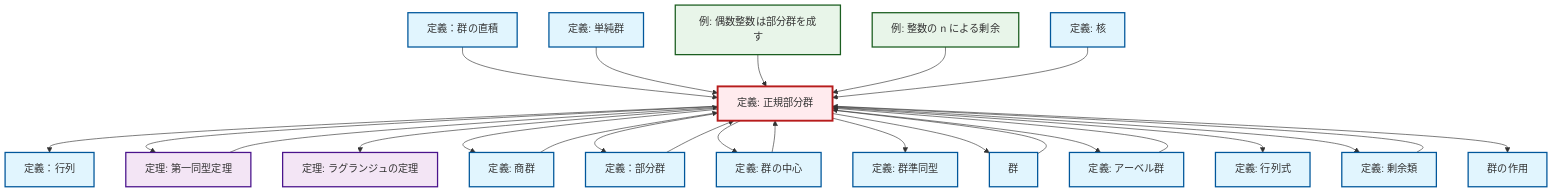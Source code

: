 graph TD
    classDef definition fill:#e1f5fe,stroke:#01579b,stroke-width:2px
    classDef theorem fill:#f3e5f5,stroke:#4a148c,stroke-width:2px
    classDef axiom fill:#fff3e0,stroke:#e65100,stroke-width:2px
    classDef example fill:#e8f5e9,stroke:#1b5e20,stroke-width:2px
    classDef current fill:#ffebee,stroke:#b71c1c,stroke-width:3px
    def-determinant["定義: 行列式"]:::definition
    def-kernel["定義: 核"]:::definition
    def-group-action["群の作用"]:::definition
    ex-even-integers-subgroup["例: 偶数整数は部分群を成す"]:::example
    thm-first-isomorphism["定理: 第一同型定理"]:::theorem
    thm-lagrange["定理: ラグランジュの定理"]:::theorem
    def-subgroup["定義：部分群"]:::definition
    def-simple-group["定義: 単純群"]:::definition
    def-matrix["定義：行列"]:::definition
    def-group["群"]:::definition
    def-coset["定義: 剰余類"]:::definition
    def-quotient-group["定義: 商群"]:::definition
    def-direct-product["定義：群の直積"]:::definition
    ex-quotient-integers-mod-n["例: 整数の n による剰余"]:::example
    def-abelian-group["定義: アーベル群"]:::definition
    def-normal-subgroup["定義: 正規部分群"]:::definition
    def-center-of-group["定義: 群の中心"]:::definition
    def-homomorphism["定義: 群準同型"]:::definition
    def-normal-subgroup --> def-matrix
    def-normal-subgroup --> thm-first-isomorphism
    def-normal-subgroup --> thm-lagrange
    def-normal-subgroup --> def-quotient-group
    def-center-of-group --> def-normal-subgroup
    def-abelian-group --> def-normal-subgroup
    def-group --> def-normal-subgroup
    def-quotient-group --> def-normal-subgroup
    def-direct-product --> def-normal-subgroup
    def-normal-subgroup --> def-subgroup
    def-simple-group --> def-normal-subgroup
    ex-even-integers-subgroup --> def-normal-subgroup
    ex-quotient-integers-mod-n --> def-normal-subgroup
    def-subgroup --> def-normal-subgroup
    def-normal-subgroup --> def-center-of-group
    def-normal-subgroup --> def-homomorphism
    def-normal-subgroup --> def-group
    def-normal-subgroup --> def-abelian-group
    def-normal-subgroup --> def-determinant
    def-normal-subgroup --> def-coset
    thm-first-isomorphism --> def-normal-subgroup
    def-kernel --> def-normal-subgroup
    def-coset --> def-normal-subgroup
    def-normal-subgroup --> def-group-action
    class def-normal-subgroup current